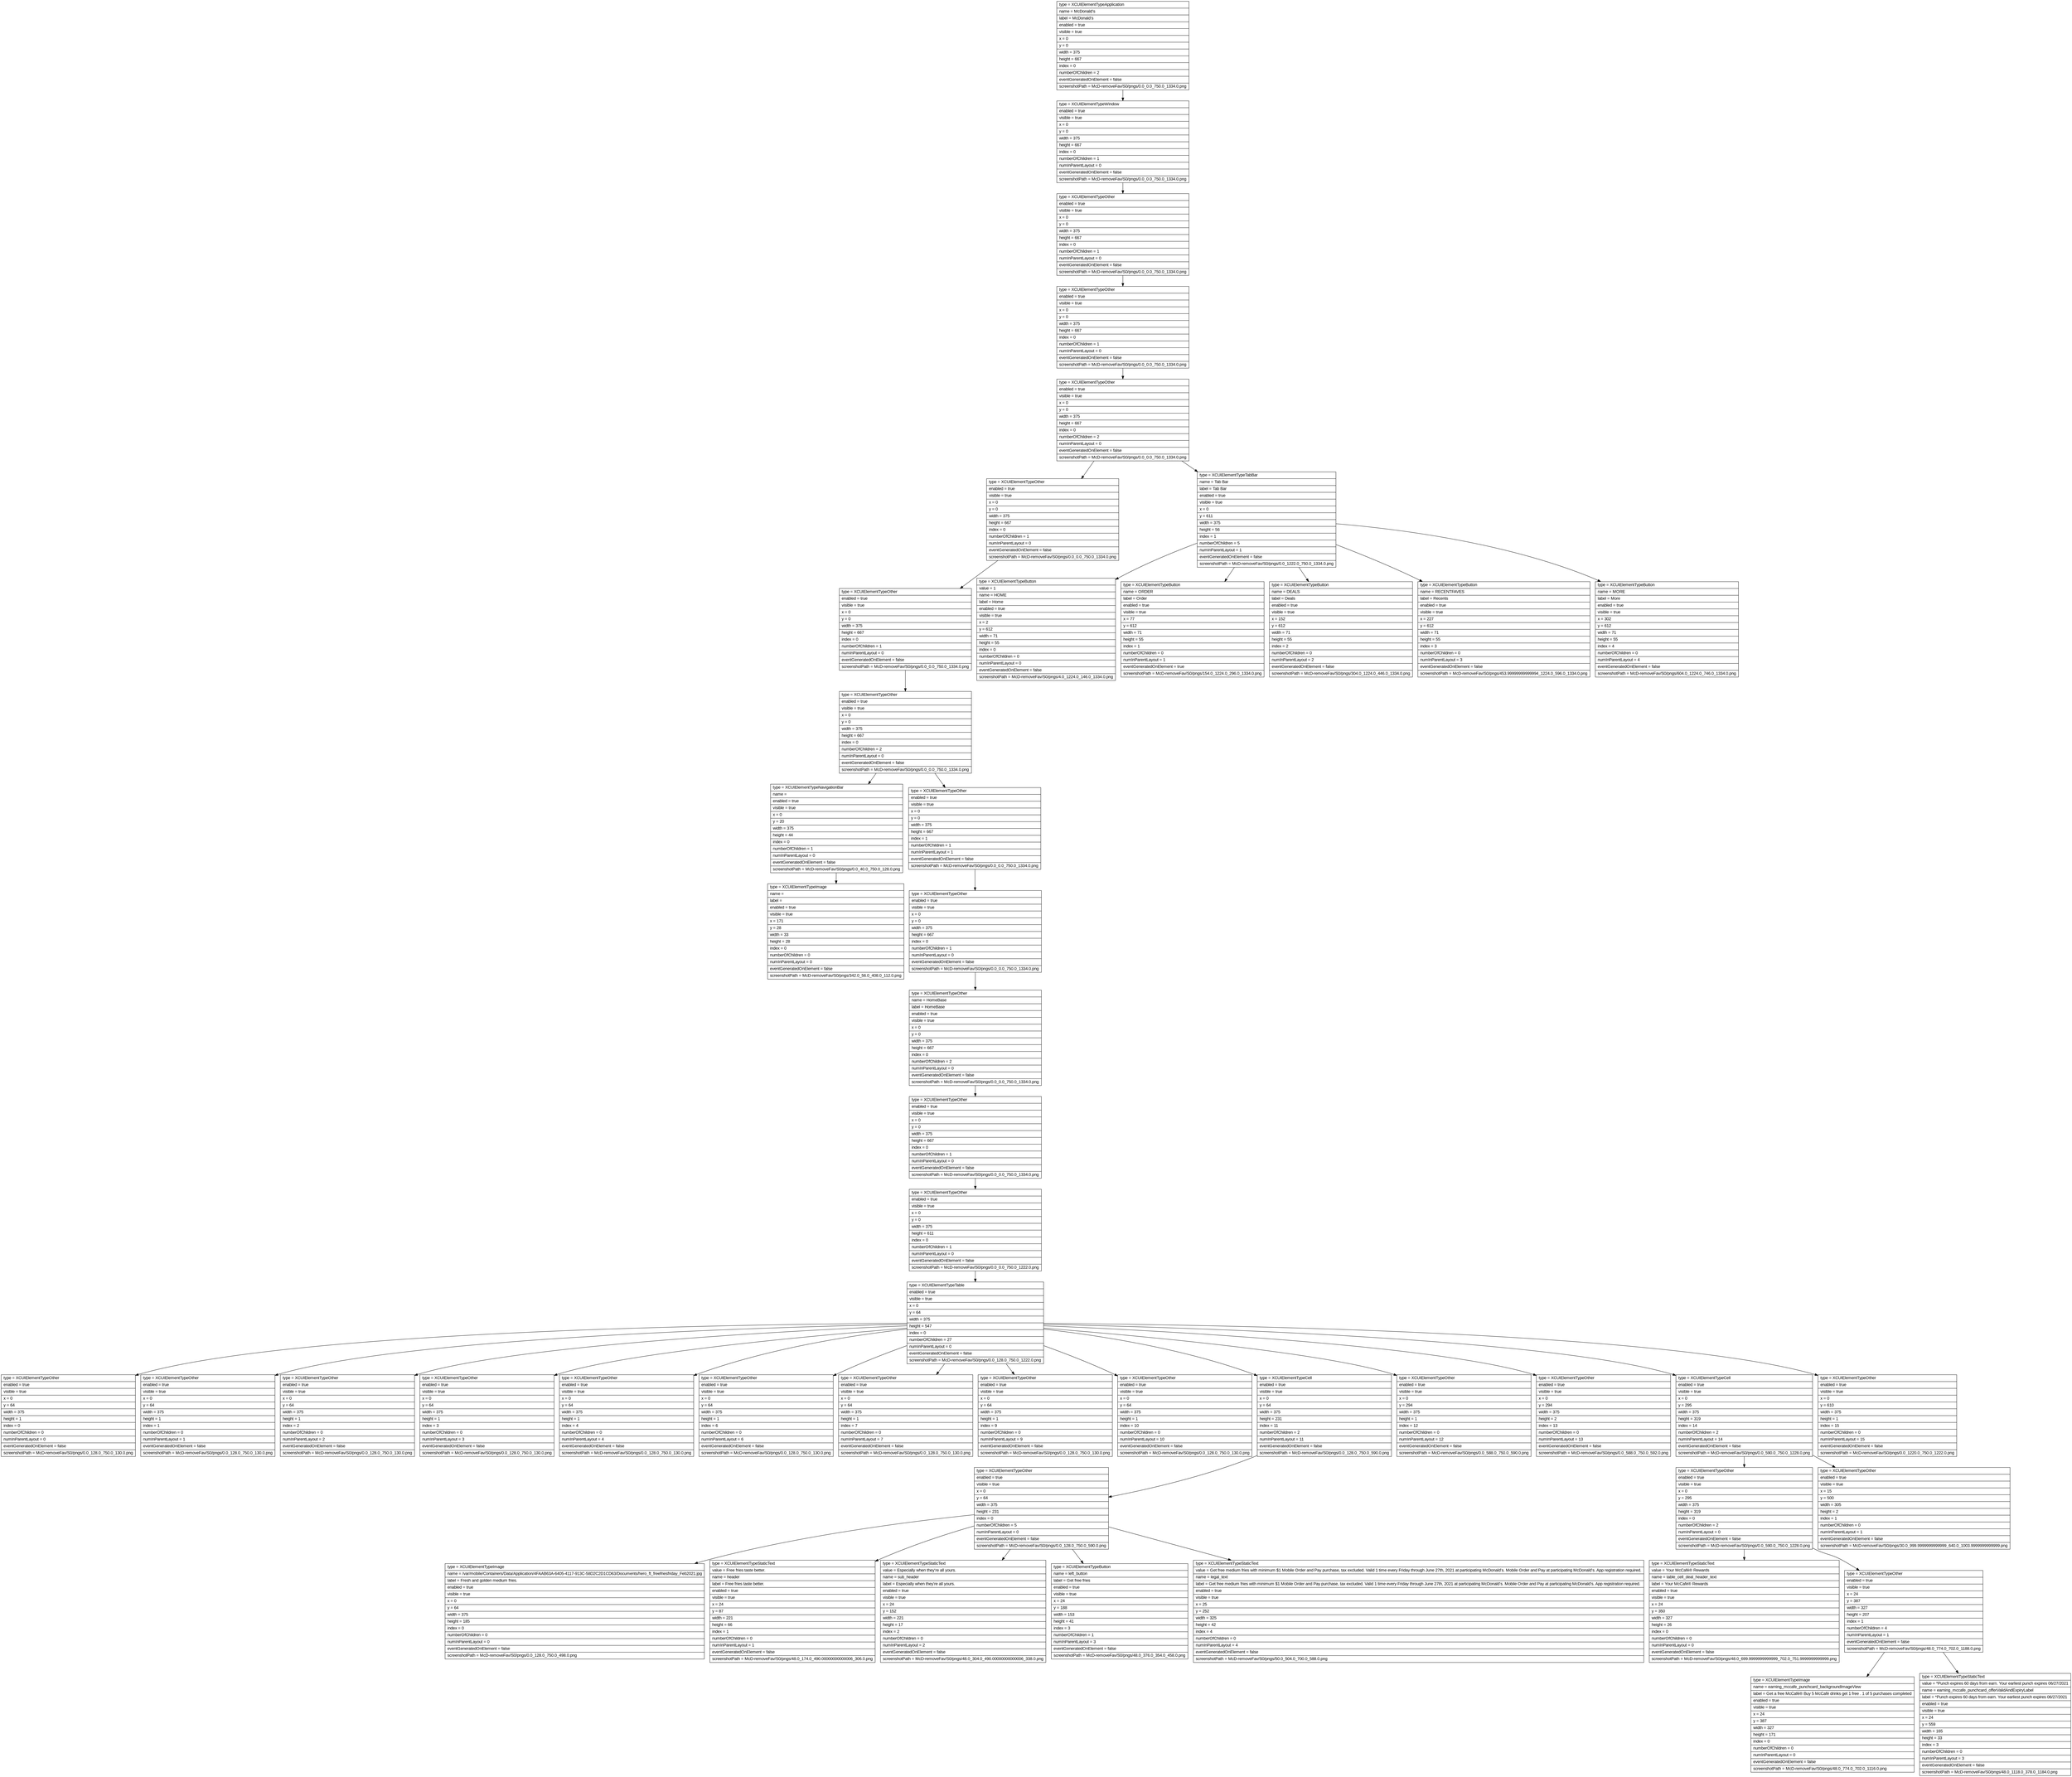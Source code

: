 digraph Layout {

	node [shape=record fontname=Arial];

	0	[label="{type = XCUIElementTypeApplication\l|name = McDonald's\l|label = McDonald's\l|enabled = true\l|visible = true\l|x = 0\l|y = 0\l|width = 375\l|height = 667\l|index = 0\l|numberOfChildren = 2\l|eventGeneratedOnElement = false \l|screenshotPath = McD-removeFav/S0/pngs/0.0_0.0_750.0_1334.0.png\l}"]
	1	[label="{type = XCUIElementTypeWindow\l|enabled = true\l|visible = true\l|x = 0\l|y = 0\l|width = 375\l|height = 667\l|index = 0\l|numberOfChildren = 1\l|numInParentLayout = 0\l|eventGeneratedOnElement = false \l|screenshotPath = McD-removeFav/S0/pngs/0.0_0.0_750.0_1334.0.png\l}"]
	2	[label="{type = XCUIElementTypeOther\l|enabled = true\l|visible = true\l|x = 0\l|y = 0\l|width = 375\l|height = 667\l|index = 0\l|numberOfChildren = 1\l|numInParentLayout = 0\l|eventGeneratedOnElement = false \l|screenshotPath = McD-removeFav/S0/pngs/0.0_0.0_750.0_1334.0.png\l}"]
	3	[label="{type = XCUIElementTypeOther\l|enabled = true\l|visible = true\l|x = 0\l|y = 0\l|width = 375\l|height = 667\l|index = 0\l|numberOfChildren = 1\l|numInParentLayout = 0\l|eventGeneratedOnElement = false \l|screenshotPath = McD-removeFav/S0/pngs/0.0_0.0_750.0_1334.0.png\l}"]
	4	[label="{type = XCUIElementTypeOther\l|enabled = true\l|visible = true\l|x = 0\l|y = 0\l|width = 375\l|height = 667\l|index = 0\l|numberOfChildren = 2\l|numInParentLayout = 0\l|eventGeneratedOnElement = false \l|screenshotPath = McD-removeFav/S0/pngs/0.0_0.0_750.0_1334.0.png\l}"]
	5	[label="{type = XCUIElementTypeOther\l|enabled = true\l|visible = true\l|x = 0\l|y = 0\l|width = 375\l|height = 667\l|index = 0\l|numberOfChildren = 1\l|numInParentLayout = 0\l|eventGeneratedOnElement = false \l|screenshotPath = McD-removeFav/S0/pngs/0.0_0.0_750.0_1334.0.png\l}"]
	6	[label="{type = XCUIElementTypeTabBar\l|name = Tab Bar\l|label = Tab Bar\l|enabled = true\l|visible = true\l|x = 0\l|y = 611\l|width = 375\l|height = 56\l|index = 1\l|numberOfChildren = 5\l|numInParentLayout = 1\l|eventGeneratedOnElement = false \l|screenshotPath = McD-removeFav/S0/pngs/0.0_1222.0_750.0_1334.0.png\l}"]
	7	[label="{type = XCUIElementTypeOther\l|enabled = true\l|visible = true\l|x = 0\l|y = 0\l|width = 375\l|height = 667\l|index = 0\l|numberOfChildren = 1\l|numInParentLayout = 0\l|eventGeneratedOnElement = false \l|screenshotPath = McD-removeFav/S0/pngs/0.0_0.0_750.0_1334.0.png\l}"]
	8	[label="{type = XCUIElementTypeButton\l|value = 1\l|name = HOME\l|label = Home\l|enabled = true\l|visible = true\l|x = 2\l|y = 612\l|width = 71\l|height = 55\l|index = 0\l|numberOfChildren = 0\l|numInParentLayout = 0\l|eventGeneratedOnElement = false \l|screenshotPath = McD-removeFav/S0/pngs/4.0_1224.0_146.0_1334.0.png\l}"]
	9	[label="{type = XCUIElementTypeButton\l|name = ORDER\l|label = Order\l|enabled = true\l|visible = true\l|x = 77\l|y = 612\l|width = 71\l|height = 55\l|index = 1\l|numberOfChildren = 0\l|numInParentLayout = 1\l|eventGeneratedOnElement = true \l|screenshotPath = McD-removeFav/S0/pngs/154.0_1224.0_296.0_1334.0.png\l}"]
	10	[label="{type = XCUIElementTypeButton\l|name = DEALS\l|label = Deals\l|enabled = true\l|visible = true\l|x = 152\l|y = 612\l|width = 71\l|height = 55\l|index = 2\l|numberOfChildren = 0\l|numInParentLayout = 2\l|eventGeneratedOnElement = false \l|screenshotPath = McD-removeFav/S0/pngs/304.0_1224.0_446.0_1334.0.png\l}"]
	11	[label="{type = XCUIElementTypeButton\l|name = RECENTFAVES\l|label = Recents\l|enabled = true\l|visible = true\l|x = 227\l|y = 612\l|width = 71\l|height = 55\l|index = 3\l|numberOfChildren = 0\l|numInParentLayout = 3\l|eventGeneratedOnElement = false \l|screenshotPath = McD-removeFav/S0/pngs/453.99999999999994_1224.0_596.0_1334.0.png\l}"]
	12	[label="{type = XCUIElementTypeButton\l|name = MORE\l|label = More\l|enabled = true\l|visible = true\l|x = 302\l|y = 612\l|width = 71\l|height = 55\l|index = 4\l|numberOfChildren = 0\l|numInParentLayout = 4\l|eventGeneratedOnElement = false \l|screenshotPath = McD-removeFav/S0/pngs/604.0_1224.0_746.0_1334.0.png\l}"]
	13	[label="{type = XCUIElementTypeOther\l|enabled = true\l|visible = true\l|x = 0\l|y = 0\l|width = 375\l|height = 667\l|index = 0\l|numberOfChildren = 2\l|numInParentLayout = 0\l|eventGeneratedOnElement = false \l|screenshotPath = McD-removeFav/S0/pngs/0.0_0.0_750.0_1334.0.png\l}"]
	14	[label="{type = XCUIElementTypeNavigationBar\l|name =  \l|enabled = true\l|visible = true\l|x = 0\l|y = 20\l|width = 375\l|height = 44\l|index = 0\l|numberOfChildren = 1\l|numInParentLayout = 0\l|eventGeneratedOnElement = false \l|screenshotPath = McD-removeFav/S0/pngs/0.0_40.0_750.0_128.0.png\l}"]
	15	[label="{type = XCUIElementTypeOther\l|enabled = true\l|visible = true\l|x = 0\l|y = 0\l|width = 375\l|height = 667\l|index = 1\l|numberOfChildren = 1\l|numInParentLayout = 1\l|eventGeneratedOnElement = false \l|screenshotPath = McD-removeFav/S0/pngs/0.0_0.0_750.0_1334.0.png\l}"]
	16	[label="{type = XCUIElementTypeImage\l|name =  \l|label =  \l|enabled = true\l|visible = true\l|x = 171\l|y = 28\l|width = 33\l|height = 28\l|index = 0\l|numberOfChildren = 0\l|numInParentLayout = 0\l|eventGeneratedOnElement = false \l|screenshotPath = McD-removeFav/S0/pngs/342.0_56.0_408.0_112.0.png\l}"]
	17	[label="{type = XCUIElementTypeOther\l|enabled = true\l|visible = true\l|x = 0\l|y = 0\l|width = 375\l|height = 667\l|index = 0\l|numberOfChildren = 1\l|numInParentLayout = 0\l|eventGeneratedOnElement = false \l|screenshotPath = McD-removeFav/S0/pngs/0.0_0.0_750.0_1334.0.png\l}"]
	18	[label="{type = XCUIElementTypeOther\l|name = HomeBase\l|label = HomeBase\l|enabled = true\l|visible = true\l|x = 0\l|y = 0\l|width = 375\l|height = 667\l|index = 0\l|numberOfChildren = 2\l|numInParentLayout = 0\l|eventGeneratedOnElement = false \l|screenshotPath = McD-removeFav/S0/pngs/0.0_0.0_750.0_1334.0.png\l}"]
	19	[label="{type = XCUIElementTypeOther\l|enabled = true\l|visible = true\l|x = 0\l|y = 0\l|width = 375\l|height = 667\l|index = 0\l|numberOfChildren = 1\l|numInParentLayout = 0\l|eventGeneratedOnElement = false \l|screenshotPath = McD-removeFav/S0/pngs/0.0_0.0_750.0_1334.0.png\l}"]
	20	[label="{type = XCUIElementTypeOther\l|enabled = true\l|visible = true\l|x = 0\l|y = 0\l|width = 375\l|height = 611\l|index = 0\l|numberOfChildren = 1\l|numInParentLayout = 0\l|eventGeneratedOnElement = false \l|screenshotPath = McD-removeFav/S0/pngs/0.0_0.0_750.0_1222.0.png\l}"]
	21	[label="{type = XCUIElementTypeTable\l|enabled = true\l|visible = true\l|x = 0\l|y = 64\l|width = 375\l|height = 547\l|index = 0\l|numberOfChildren = 27\l|numInParentLayout = 0\l|eventGeneratedOnElement = false \l|screenshotPath = McD-removeFav/S0/pngs/0.0_128.0_750.0_1222.0.png\l}"]
	22	[label="{type = XCUIElementTypeOther\l|enabled = true\l|visible = true\l|x = 0\l|y = 64\l|width = 375\l|height = 1\l|index = 0\l|numberOfChildren = 0\l|numInParentLayout = 0\l|eventGeneratedOnElement = false \l|screenshotPath = McD-removeFav/S0/pngs/0.0_128.0_750.0_130.0.png\l}"]
	23	[label="{type = XCUIElementTypeOther\l|enabled = true\l|visible = true\l|x = 0\l|y = 64\l|width = 375\l|height = 1\l|index = 1\l|numberOfChildren = 0\l|numInParentLayout = 1\l|eventGeneratedOnElement = false \l|screenshotPath = McD-removeFav/S0/pngs/0.0_128.0_750.0_130.0.png\l}"]
	24	[label="{type = XCUIElementTypeOther\l|enabled = true\l|visible = true\l|x = 0\l|y = 64\l|width = 375\l|height = 1\l|index = 2\l|numberOfChildren = 0\l|numInParentLayout = 2\l|eventGeneratedOnElement = false \l|screenshotPath = McD-removeFav/S0/pngs/0.0_128.0_750.0_130.0.png\l}"]
	25	[label="{type = XCUIElementTypeOther\l|enabled = true\l|visible = true\l|x = 0\l|y = 64\l|width = 375\l|height = 1\l|index = 3\l|numberOfChildren = 0\l|numInParentLayout = 3\l|eventGeneratedOnElement = false \l|screenshotPath = McD-removeFav/S0/pngs/0.0_128.0_750.0_130.0.png\l}"]
	26	[label="{type = XCUIElementTypeOther\l|enabled = true\l|visible = true\l|x = 0\l|y = 64\l|width = 375\l|height = 1\l|index = 4\l|numberOfChildren = 0\l|numInParentLayout = 4\l|eventGeneratedOnElement = false \l|screenshotPath = McD-removeFav/S0/pngs/0.0_128.0_750.0_130.0.png\l}"]
	27	[label="{type = XCUIElementTypeOther\l|enabled = true\l|visible = true\l|x = 0\l|y = 64\l|width = 375\l|height = 1\l|index = 6\l|numberOfChildren = 0\l|numInParentLayout = 6\l|eventGeneratedOnElement = false \l|screenshotPath = McD-removeFav/S0/pngs/0.0_128.0_750.0_130.0.png\l}"]
	28	[label="{type = XCUIElementTypeOther\l|enabled = true\l|visible = true\l|x = 0\l|y = 64\l|width = 375\l|height = 1\l|index = 7\l|numberOfChildren = 0\l|numInParentLayout = 7\l|eventGeneratedOnElement = false \l|screenshotPath = McD-removeFav/S0/pngs/0.0_128.0_750.0_130.0.png\l}"]
	29	[label="{type = XCUIElementTypeOther\l|enabled = true\l|visible = true\l|x = 0\l|y = 64\l|width = 375\l|height = 1\l|index = 9\l|numberOfChildren = 0\l|numInParentLayout = 9\l|eventGeneratedOnElement = false \l|screenshotPath = McD-removeFav/S0/pngs/0.0_128.0_750.0_130.0.png\l}"]
	30	[label="{type = XCUIElementTypeOther\l|enabled = true\l|visible = true\l|x = 0\l|y = 64\l|width = 375\l|height = 1\l|index = 10\l|numberOfChildren = 0\l|numInParentLayout = 10\l|eventGeneratedOnElement = false \l|screenshotPath = McD-removeFav/S0/pngs/0.0_128.0_750.0_130.0.png\l}"]
	31	[label="{type = XCUIElementTypeCell\l|enabled = true\l|visible = true\l|x = 0\l|y = 64\l|width = 375\l|height = 231\l|index = 11\l|numberOfChildren = 2\l|numInParentLayout = 11\l|eventGeneratedOnElement = false \l|screenshotPath = McD-removeFav/S0/pngs/0.0_128.0_750.0_590.0.png\l}"]
	32	[label="{type = XCUIElementTypeOther\l|enabled = true\l|visible = true\l|x = 0\l|y = 294\l|width = 375\l|height = 1\l|index = 12\l|numberOfChildren = 0\l|numInParentLayout = 12\l|eventGeneratedOnElement = false \l|screenshotPath = McD-removeFav/S0/pngs/0.0_588.0_750.0_590.0.png\l}"]
	33	[label="{type = XCUIElementTypeOther\l|enabled = true\l|visible = true\l|x = 0\l|y = 294\l|width = 375\l|height = 2\l|index = 13\l|numberOfChildren = 0\l|numInParentLayout = 13\l|eventGeneratedOnElement = false \l|screenshotPath = McD-removeFav/S0/pngs/0.0_588.0_750.0_592.0.png\l}"]
	34	[label="{type = XCUIElementTypeCell\l|enabled = true\l|visible = true\l|x = 0\l|y = 295\l|width = 375\l|height = 319\l|index = 14\l|numberOfChildren = 2\l|numInParentLayout = 14\l|eventGeneratedOnElement = false \l|screenshotPath = McD-removeFav/S0/pngs/0.0_590.0_750.0_1228.0.png\l}"]
	35	[label="{type = XCUIElementTypeOther\l|enabled = true\l|visible = true\l|x = 0\l|y = 610\l|width = 375\l|height = 1\l|index = 15\l|numberOfChildren = 0\l|numInParentLayout = 15\l|eventGeneratedOnElement = false \l|screenshotPath = McD-removeFav/S0/pngs/0.0_1220.0_750.0_1222.0.png\l}"]
	36	[label="{type = XCUIElementTypeOther\l|enabled = true\l|visible = true\l|x = 0\l|y = 64\l|width = 375\l|height = 231\l|index = 0\l|numberOfChildren = 5\l|numInParentLayout = 0\l|eventGeneratedOnElement = false \l|screenshotPath = McD-removeFav/S0/pngs/0.0_128.0_750.0_590.0.png\l}"]
	37	[label="{type = XCUIElementTypeOther\l|enabled = true\l|visible = true\l|x = 0\l|y = 295\l|width = 375\l|height = 319\l|index = 0\l|numberOfChildren = 2\l|numInParentLayout = 0\l|eventGeneratedOnElement = false \l|screenshotPath = McD-removeFav/S0/pngs/0.0_590.0_750.0_1228.0.png\l}"]
	38	[label="{type = XCUIElementTypeOther\l|enabled = true\l|visible = true\l|x = 15\l|y = 500\l|width = 305\l|height = 2\l|index = 1\l|numberOfChildren = 0\l|numInParentLayout = 1\l|eventGeneratedOnElement = false \l|screenshotPath = McD-removeFav/S0/pngs/30.0_999.9999999999999_640.0_1003.9999999999999.png\l}"]
	39	[label="{type = XCUIElementTypeImage\l|name = /var/mobile/Containers/Data/Application/4FAAB63A-6405-4117-913C-58D2C2D1CD63/Documents/hero_ft_freefriesfriday_Feb2021.jpg\l|label = Fresh and golden medium fries.\l|enabled = true\l|visible = true\l|x = 0\l|y = 64\l|width = 375\l|height = 185\l|index = 0\l|numberOfChildren = 0\l|numInParentLayout = 0\l|eventGeneratedOnElement = false \l|screenshotPath = McD-removeFav/S0/pngs/0.0_128.0_750.0_498.0.png\l}"]
	40	[label="{type = XCUIElementTypeStaticText\l|value = Free fries taste better.\l|name = header\l|label = Free fries taste better.\l|enabled = true\l|visible = true\l|x = 24\l|y = 87\l|width = 221\l|height = 66\l|index = 1\l|numberOfChildren = 0\l|numInParentLayout = 1\l|eventGeneratedOnElement = false \l|screenshotPath = McD-removeFav/S0/pngs/48.0_174.0_490.00000000000006_306.0.png\l}"]
	41	[label="{type = XCUIElementTypeStaticText\l|value = Especially when they're all yours.\l|name = sub_header\l|label = Especially when they're all yours.\l|enabled = true\l|visible = true\l|x = 24\l|y = 152\l|width = 221\l|height = 17\l|index = 2\l|numberOfChildren = 0\l|numInParentLayout = 2\l|eventGeneratedOnElement = false \l|screenshotPath = McD-removeFav/S0/pngs/48.0_304.0_490.00000000000006_338.0.png\l}"]
	42	[label="{type = XCUIElementTypeButton\l|name = left_button\l|label = Get free fries\l|enabled = true\l|visible = true\l|x = 24\l|y = 188\l|width = 153\l|height = 41\l|index = 3\l|numberOfChildren = 1\l|numInParentLayout = 3\l|eventGeneratedOnElement = false \l|screenshotPath = McD-removeFav/S0/pngs/48.0_376.0_354.0_458.0.png\l}"]
	43	[label="{type = XCUIElementTypeStaticText\l|value = Get free medium fries with minimum $1 Mobile Order and Pay purchase, tax excluded. Valid 1 time every Friday through June 27th, 2021 at participating McDonald's. Mobile Order and Pay at participating McDonald's. App registration required.\l|name = legal_text\l|label = Get free medium fries with minimum $1 Mobile Order and Pay purchase, tax excluded. Valid 1 time every Friday through June 27th, 2021 at participating McDonald's. Mobile Order and Pay at participating McDonald's. App registration required.\l|enabled = true\l|visible = true\l|x = 25\l|y = 252\l|width = 325\l|height = 42\l|index = 4\l|numberOfChildren = 0\l|numInParentLayout = 4\l|eventGeneratedOnElement = false \l|screenshotPath = McD-removeFav/S0/pngs/50.0_504.0_700.0_588.0.png\l}"]
	44	[label="{type = XCUIElementTypeStaticText\l|value = Your McCafé® Rewards\l|name = table_cell_deal_header_text\l|label = Your McCafé® Rewards\l|enabled = true\l|visible = true\l|x = 24\l|y = 350\l|width = 327\l|height = 26\l|index = 0\l|numberOfChildren = 0\l|numInParentLayout = 0\l|eventGeneratedOnElement = false \l|screenshotPath = McD-removeFav/S0/pngs/48.0_699.9999999999999_702.0_751.9999999999999.png\l}"]
	45	[label="{type = XCUIElementTypeOther\l|enabled = true\l|visible = true\l|x = 24\l|y = 387\l|width = 327\l|height = 207\l|index = 1\l|numberOfChildren = 4\l|numInParentLayout = 1\l|eventGeneratedOnElement = false \l|screenshotPath = McD-removeFav/S0/pngs/48.0_774.0_702.0_1188.0.png\l}"]
	46	[label="{type = XCUIElementTypeImage\l|name = earning_mccafe_punchcard_backgroundImageView\l|label = Get a free McCafé® Buy 5 McCafé drinks get 1 free . 1 of 5 purchases completed\l|enabled = true\l|visible = true\l|x = 24\l|y = 387\l|width = 327\l|height = 171\l|index = 0\l|numberOfChildren = 0\l|numInParentLayout = 0\l|eventGeneratedOnElement = false \l|screenshotPath = McD-removeFav/S0/pngs/48.0_774.0_702.0_1116.0.png\l}"]
	47	[label="{type = XCUIElementTypeStaticText\l|value = *Punch expires 60 days from earn.  Your earliest punch expires 06/27/2021\l|name = earning_mccafe_punchcard_offerValidAndExpiryLabel\l|label = *Punch expires 60 days from earn.  Your earliest punch expires 06/27/2021\l|enabled = true\l|visible = true\l|x = 24\l|y = 559\l|width = 165\l|height = 33\l|index = 3\l|numberOfChildren = 0\l|numInParentLayout = 3\l|eventGeneratedOnElement = false \l|screenshotPath = McD-removeFav/S0/pngs/48.0_1118.0_378.0_1184.0.png\l}"]


	0 -> 1
	1 -> 2
	2 -> 3
	3 -> 4
	4 -> 5
	4 -> 6
	5 -> 7
	6 -> 8
	6 -> 9
	6 -> 10
	6 -> 11
	6 -> 12
	7 -> 13
	13 -> 14
	13 -> 15
	14 -> 16
	15 -> 17
	17 -> 18
	18 -> 19
	19 -> 20
	20 -> 21
	21 -> 22
	21 -> 23
	21 -> 24
	21 -> 25
	21 -> 26
	21 -> 27
	21 -> 28
	21 -> 29
	21 -> 30
	21 -> 31
	21 -> 32
	21 -> 33
	21 -> 34
	21 -> 35
	31 -> 36
	34 -> 37
	34 -> 38
	36 -> 39
	36 -> 40
	36 -> 41
	36 -> 42
	36 -> 43
	37 -> 44
	37 -> 45
	45 -> 46
	45 -> 47


}